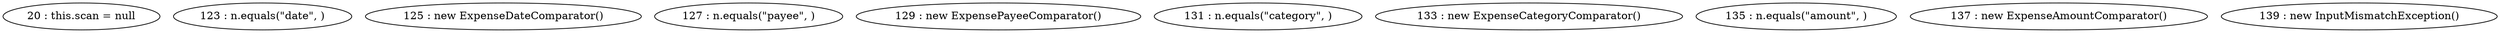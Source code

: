 digraph G {
"20 : this.scan = null"
"123 : n.equals(\"date\", )"
"125 : new ExpenseDateComparator()"
"127 : n.equals(\"payee\", )"
"129 : new ExpensePayeeComparator()"
"131 : n.equals(\"category\", )"
"133 : new ExpenseCategoryComparator()"
"135 : n.equals(\"amount\", )"
"137 : new ExpenseAmountComparator()"
"139 : new InputMismatchException()"
}